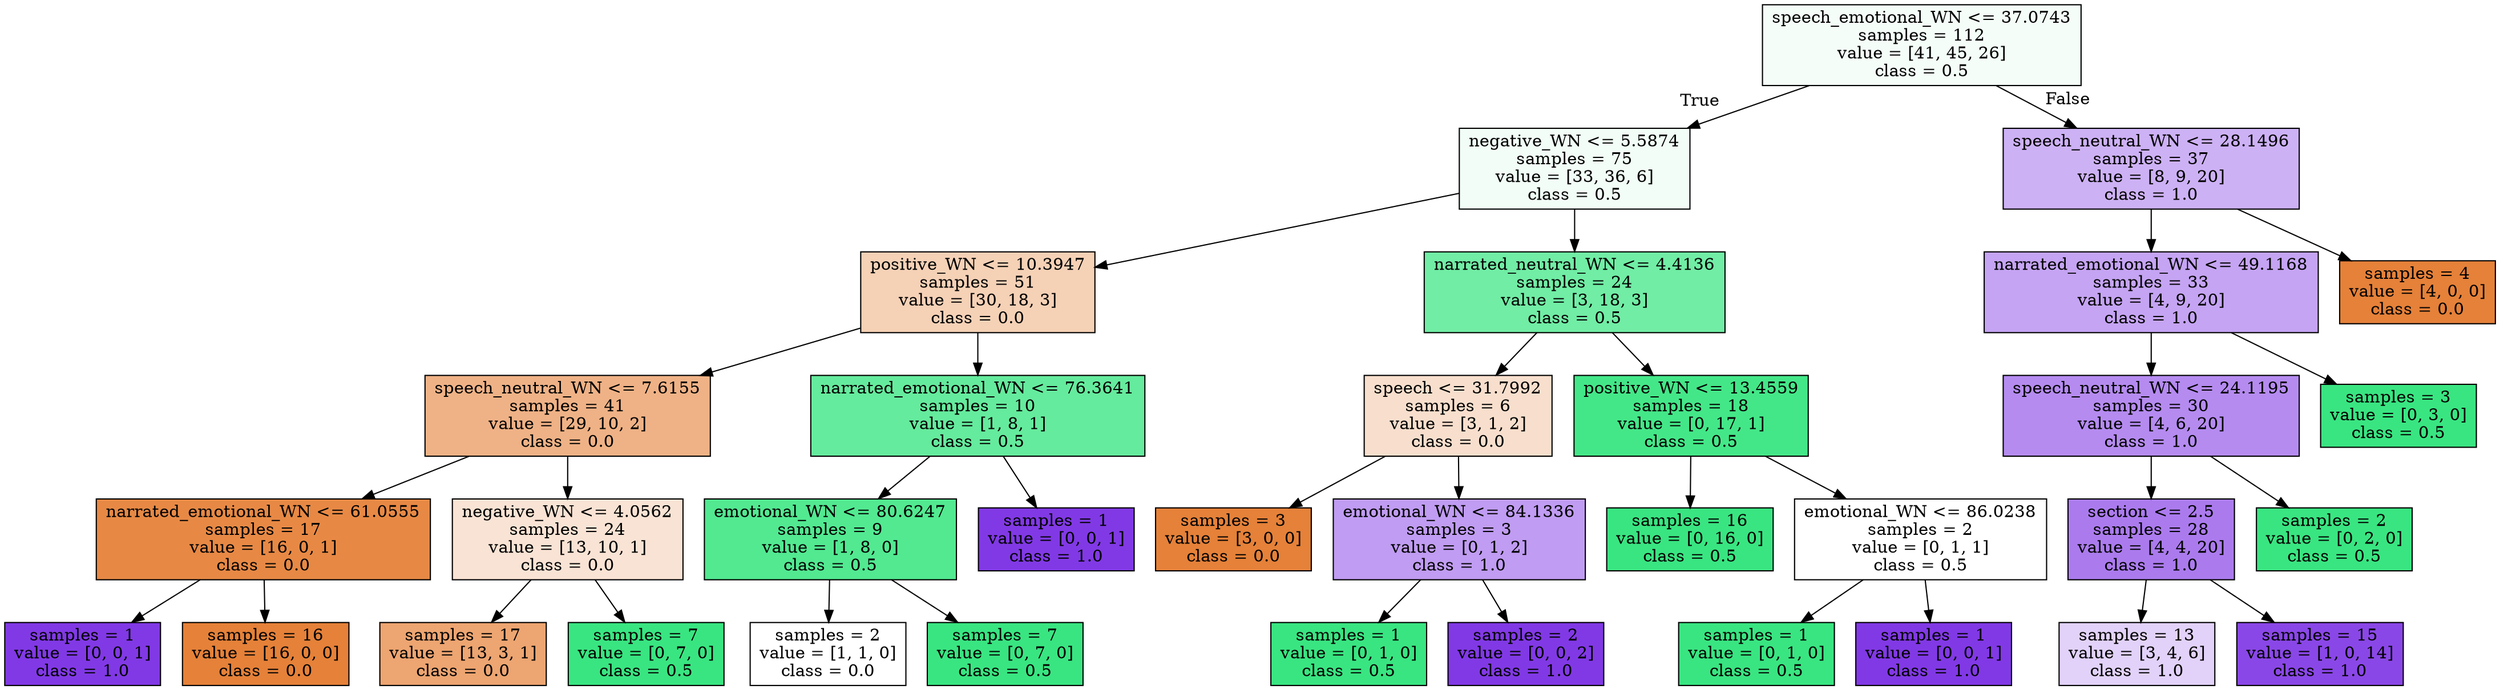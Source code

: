 digraph Tree {
node [shape=box, style="filled", color="black"] ;
0 [label="speech_emotional_WN <= 37.0743\nsamples = 112\nvalue = [41, 45, 26]\nclass = 0.5", fillcolor="#39e5810e"] ;
1 [label="negative_WN <= 5.5874\nsamples = 75\nvalue = [33, 36, 6]\nclass = 0.5", fillcolor="#39e58112"] ;
0 -> 1 [labeldistance=2.5, labelangle=45, headlabel="True"] ;
2 [label="positive_WN <= 10.3947\nsamples = 51\nvalue = [30, 18, 3]\nclass = 0.0", fillcolor="#e581395d"] ;
1 -> 2 ;
3 [label="speech_neutral_WN <= 7.6155\nsamples = 41\nvalue = [29, 10, 2]\nclass = 0.0", fillcolor="#e581399c"] ;
2 -> 3 ;
4 [label="narrated_emotional_WN <= 61.0555\nsamples = 17\nvalue = [16, 0, 1]\nclass = 0.0", fillcolor="#e58139ef"] ;
3 -> 4 ;
5 [label="samples = 1\nvalue = [0, 0, 1]\nclass = 1.0", fillcolor="#8139e5ff"] ;
4 -> 5 ;
6 [label="samples = 16\nvalue = [16, 0, 0]\nclass = 0.0", fillcolor="#e58139ff"] ;
4 -> 6 ;
7 [label="negative_WN <= 4.0562\nsamples = 24\nvalue = [13, 10, 1]\nclass = 0.0", fillcolor="#e5813937"] ;
3 -> 7 ;
8 [label="samples = 17\nvalue = [13, 3, 1]\nclass = 0.0", fillcolor="#e58139b6"] ;
7 -> 8 ;
9 [label="samples = 7\nvalue = [0, 7, 0]\nclass = 0.5", fillcolor="#39e581ff"] ;
7 -> 9 ;
10 [label="narrated_emotional_WN <= 76.3641\nsamples = 10\nvalue = [1, 8, 1]\nclass = 0.5", fillcolor="#39e581c6"] ;
2 -> 10 ;
11 [label="emotional_WN <= 80.6247\nsamples = 9\nvalue = [1, 8, 0]\nclass = 0.5", fillcolor="#39e581df"] ;
10 -> 11 ;
12 [label="samples = 2\nvalue = [1, 1, 0]\nclass = 0.0", fillcolor="#e5813900"] ;
11 -> 12 ;
13 [label="samples = 7\nvalue = [0, 7, 0]\nclass = 0.5", fillcolor="#39e581ff"] ;
11 -> 13 ;
14 [label="samples = 1\nvalue = [0, 0, 1]\nclass = 1.0", fillcolor="#8139e5ff"] ;
10 -> 14 ;
15 [label="narrated_neutral_WN <= 4.4136\nsamples = 24\nvalue = [3, 18, 3]\nclass = 0.5", fillcolor="#39e581b6"] ;
1 -> 15 ;
16 [label="speech <= 31.7992\nsamples = 6\nvalue = [3, 1, 2]\nclass = 0.0", fillcolor="#e5813940"] ;
15 -> 16 ;
17 [label="samples = 3\nvalue = [3, 0, 0]\nclass = 0.0", fillcolor="#e58139ff"] ;
16 -> 17 ;
18 [label="emotional_WN <= 84.1336\nsamples = 3\nvalue = [0, 1, 2]\nclass = 1.0", fillcolor="#8139e57f"] ;
16 -> 18 ;
19 [label="samples = 1\nvalue = [0, 1, 0]\nclass = 0.5", fillcolor="#39e581ff"] ;
18 -> 19 ;
20 [label="samples = 2\nvalue = [0, 0, 2]\nclass = 1.0", fillcolor="#8139e5ff"] ;
18 -> 20 ;
21 [label="positive_WN <= 13.4559\nsamples = 18\nvalue = [0, 17, 1]\nclass = 0.5", fillcolor="#39e581f0"] ;
15 -> 21 ;
22 [label="samples = 16\nvalue = [0, 16, 0]\nclass = 0.5", fillcolor="#39e581ff"] ;
21 -> 22 ;
23 [label="emotional_WN <= 86.0238\nsamples = 2\nvalue = [0, 1, 1]\nclass = 0.5", fillcolor="#39e58100"] ;
21 -> 23 ;
24 [label="samples = 1\nvalue = [0, 1, 0]\nclass = 0.5", fillcolor="#39e581ff"] ;
23 -> 24 ;
25 [label="samples = 1\nvalue = [0, 0, 1]\nclass = 1.0", fillcolor="#8139e5ff"] ;
23 -> 25 ;
26 [label="speech_neutral_WN <= 28.1496\nsamples = 37\nvalue = [8, 9, 20]\nclass = 1.0", fillcolor="#8139e564"] ;
0 -> 26 [labeldistance=2.5, labelangle=-45, headlabel="False"] ;
27 [label="narrated_emotional_WN <= 49.1168\nsamples = 33\nvalue = [4, 9, 20]\nclass = 1.0", fillcolor="#8139e575"] ;
26 -> 27 ;
28 [label="speech_neutral_WN <= 24.1195\nsamples = 30\nvalue = [4, 6, 20]\nclass = 1.0", fillcolor="#8139e595"] ;
27 -> 28 ;
29 [label="section <= 2.5\nsamples = 28\nvalue = [4, 4, 20]\nclass = 1.0", fillcolor="#8139e5aa"] ;
28 -> 29 ;
30 [label="samples = 13\nvalue = [3, 4, 6]\nclass = 1.0", fillcolor="#8139e539"] ;
29 -> 30 ;
31 [label="samples = 15\nvalue = [1, 0, 14]\nclass = 1.0", fillcolor="#8139e5ed"] ;
29 -> 31 ;
32 [label="samples = 2\nvalue = [0, 2, 0]\nclass = 0.5", fillcolor="#39e581ff"] ;
28 -> 32 ;
33 [label="samples = 3\nvalue = [0, 3, 0]\nclass = 0.5", fillcolor="#39e581ff"] ;
27 -> 33 ;
34 [label="samples = 4\nvalue = [4, 0, 0]\nclass = 0.0", fillcolor="#e58139ff"] ;
26 -> 34 ;
}